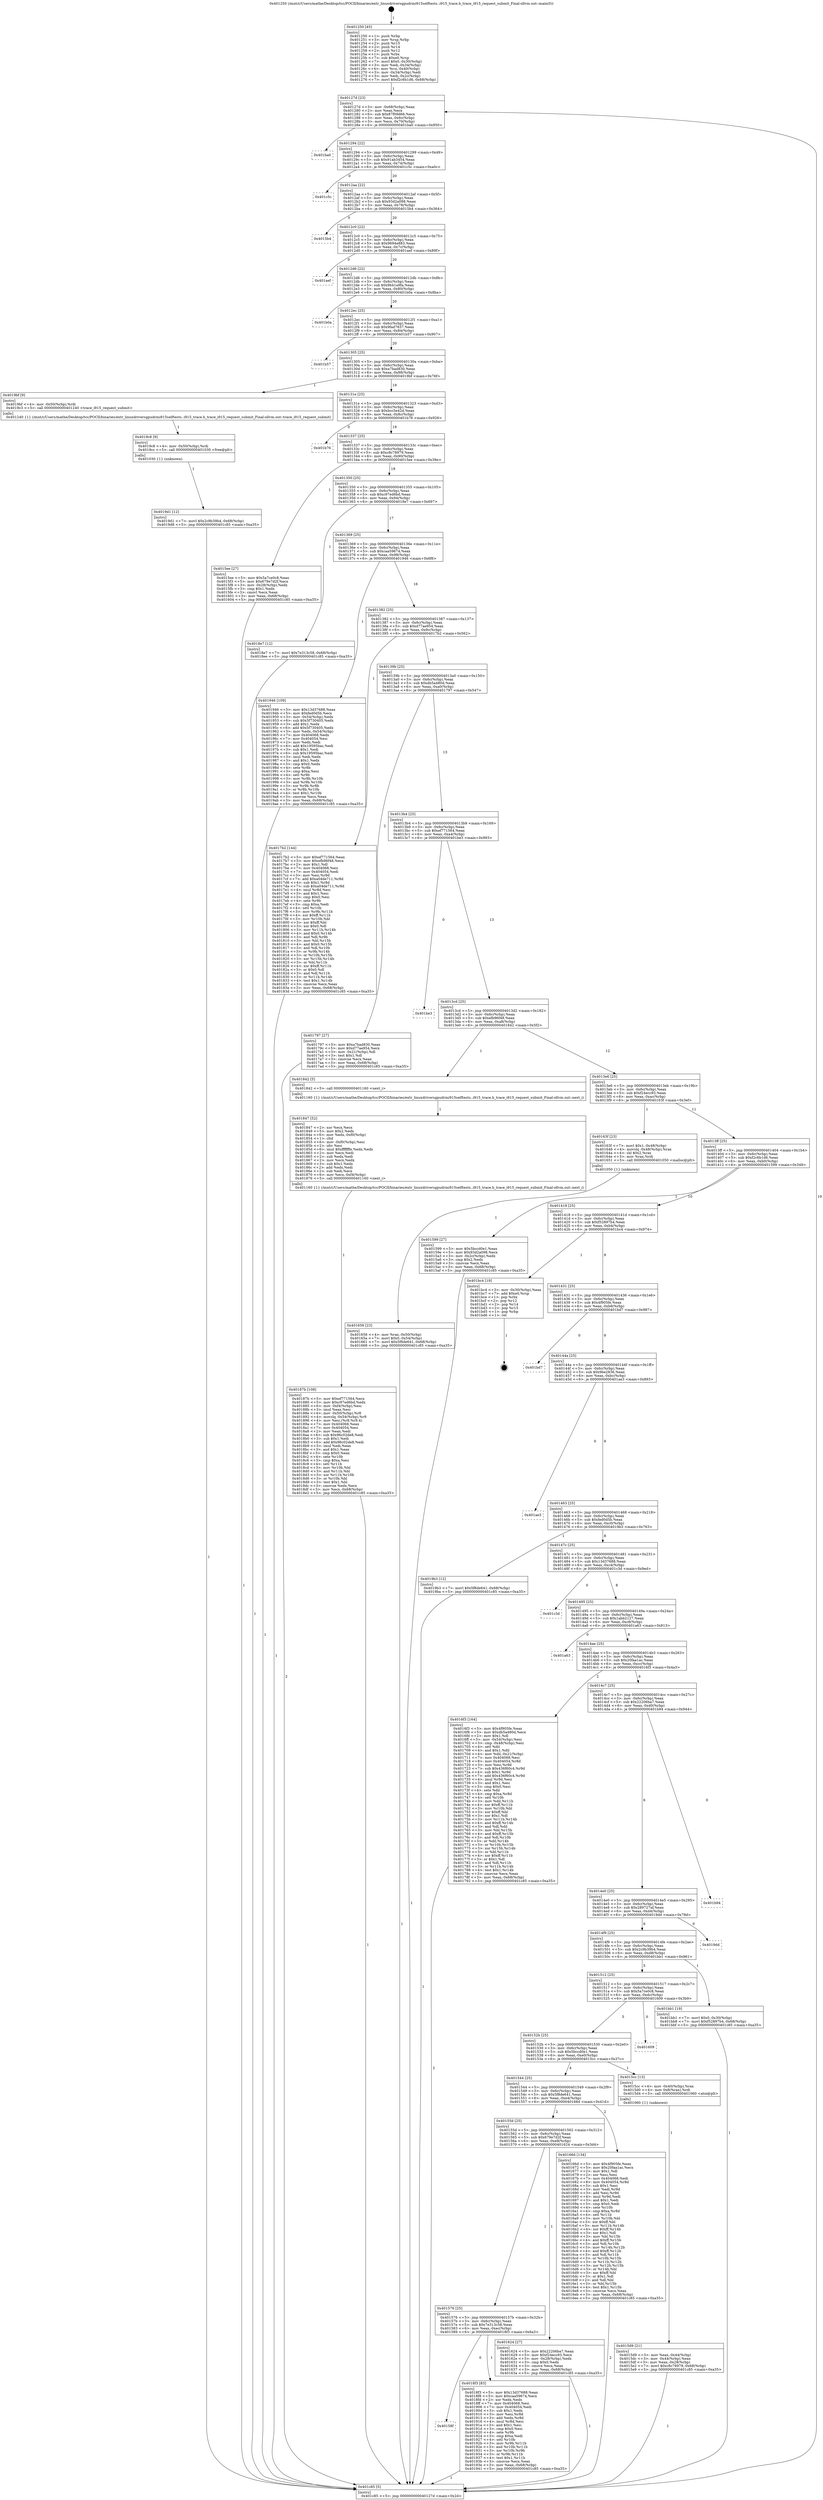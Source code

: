 digraph "0x401250" {
  label = "0x401250 (/mnt/c/Users/mathe/Desktop/tcc/POCII/binaries/extr_linuxdriversgpudrmi915selftests..i915_trace.h_trace_i915_request_submit_Final-ollvm.out::main(0))"
  labelloc = "t"
  node[shape=record]

  Entry [label="",width=0.3,height=0.3,shape=circle,fillcolor=black,style=filled]
  "0x40127d" [label="{
     0x40127d [23]\l
     | [instrs]\l
     &nbsp;&nbsp;0x40127d \<+3\>: mov -0x68(%rbp),%eax\l
     &nbsp;&nbsp;0x401280 \<+2\>: mov %eax,%ecx\l
     &nbsp;&nbsp;0x401282 \<+6\>: sub $0x87f09d66,%ecx\l
     &nbsp;&nbsp;0x401288 \<+3\>: mov %eax,-0x6c(%rbp)\l
     &nbsp;&nbsp;0x40128b \<+3\>: mov %ecx,-0x70(%rbp)\l
     &nbsp;&nbsp;0x40128e \<+6\>: je 0000000000401ba0 \<main+0x950\>\l
  }"]
  "0x401ba0" [label="{
     0x401ba0\l
  }", style=dashed]
  "0x401294" [label="{
     0x401294 [22]\l
     | [instrs]\l
     &nbsp;&nbsp;0x401294 \<+5\>: jmp 0000000000401299 \<main+0x49\>\l
     &nbsp;&nbsp;0x401299 \<+3\>: mov -0x6c(%rbp),%eax\l
     &nbsp;&nbsp;0x40129c \<+5\>: sub $0x91ab3454,%eax\l
     &nbsp;&nbsp;0x4012a1 \<+3\>: mov %eax,-0x74(%rbp)\l
     &nbsp;&nbsp;0x4012a4 \<+6\>: je 0000000000401c5c \<main+0xa0c\>\l
  }"]
  Exit [label="",width=0.3,height=0.3,shape=circle,fillcolor=black,style=filled,peripheries=2]
  "0x401c5c" [label="{
     0x401c5c\l
  }", style=dashed]
  "0x4012aa" [label="{
     0x4012aa [22]\l
     | [instrs]\l
     &nbsp;&nbsp;0x4012aa \<+5\>: jmp 00000000004012af \<main+0x5f\>\l
     &nbsp;&nbsp;0x4012af \<+3\>: mov -0x6c(%rbp),%eax\l
     &nbsp;&nbsp;0x4012b2 \<+5\>: sub $0x93d2a098,%eax\l
     &nbsp;&nbsp;0x4012b7 \<+3\>: mov %eax,-0x78(%rbp)\l
     &nbsp;&nbsp;0x4012ba \<+6\>: je 00000000004015b4 \<main+0x364\>\l
  }"]
  "0x4019d1" [label="{
     0x4019d1 [12]\l
     | [instrs]\l
     &nbsp;&nbsp;0x4019d1 \<+7\>: movl $0x2c9b39b4,-0x68(%rbp)\l
     &nbsp;&nbsp;0x4019d8 \<+5\>: jmp 0000000000401c85 \<main+0xa35\>\l
  }"]
  "0x4015b4" [label="{
     0x4015b4\l
  }", style=dashed]
  "0x4012c0" [label="{
     0x4012c0 [22]\l
     | [instrs]\l
     &nbsp;&nbsp;0x4012c0 \<+5\>: jmp 00000000004012c5 \<main+0x75\>\l
     &nbsp;&nbsp;0x4012c5 \<+3\>: mov -0x6c(%rbp),%eax\l
     &nbsp;&nbsp;0x4012c8 \<+5\>: sub $0x9694e883,%eax\l
     &nbsp;&nbsp;0x4012cd \<+3\>: mov %eax,-0x7c(%rbp)\l
     &nbsp;&nbsp;0x4012d0 \<+6\>: je 0000000000401aef \<main+0x89f\>\l
  }"]
  "0x4019c8" [label="{
     0x4019c8 [9]\l
     | [instrs]\l
     &nbsp;&nbsp;0x4019c8 \<+4\>: mov -0x50(%rbp),%rdi\l
     &nbsp;&nbsp;0x4019cc \<+5\>: call 0000000000401030 \<free@plt\>\l
     | [calls]\l
     &nbsp;&nbsp;0x401030 \{1\} (unknown)\l
  }"]
  "0x401aef" [label="{
     0x401aef\l
  }", style=dashed]
  "0x4012d6" [label="{
     0x4012d6 [22]\l
     | [instrs]\l
     &nbsp;&nbsp;0x4012d6 \<+5\>: jmp 00000000004012db \<main+0x8b\>\l
     &nbsp;&nbsp;0x4012db \<+3\>: mov -0x6c(%rbp),%eax\l
     &nbsp;&nbsp;0x4012de \<+5\>: sub $0x9b41a9fa,%eax\l
     &nbsp;&nbsp;0x4012e3 \<+3\>: mov %eax,-0x80(%rbp)\l
     &nbsp;&nbsp;0x4012e6 \<+6\>: je 0000000000401b0a \<main+0x8ba\>\l
  }"]
  "0x40158f" [label="{
     0x40158f\l
  }", style=dashed]
  "0x401b0a" [label="{
     0x401b0a\l
  }", style=dashed]
  "0x4012ec" [label="{
     0x4012ec [25]\l
     | [instrs]\l
     &nbsp;&nbsp;0x4012ec \<+5\>: jmp 00000000004012f1 \<main+0xa1\>\l
     &nbsp;&nbsp;0x4012f1 \<+3\>: mov -0x6c(%rbp),%eax\l
     &nbsp;&nbsp;0x4012f4 \<+5\>: sub $0x9fad7837,%eax\l
     &nbsp;&nbsp;0x4012f9 \<+6\>: mov %eax,-0x84(%rbp)\l
     &nbsp;&nbsp;0x4012ff \<+6\>: je 0000000000401b57 \<main+0x907\>\l
  }"]
  "0x4018f3" [label="{
     0x4018f3 [83]\l
     | [instrs]\l
     &nbsp;&nbsp;0x4018f3 \<+5\>: mov $0x13d37688,%eax\l
     &nbsp;&nbsp;0x4018f8 \<+5\>: mov $0xcaa59674,%ecx\l
     &nbsp;&nbsp;0x4018fd \<+2\>: xor %edx,%edx\l
     &nbsp;&nbsp;0x4018ff \<+7\>: mov 0x404068,%esi\l
     &nbsp;&nbsp;0x401906 \<+7\>: mov 0x404054,%edi\l
     &nbsp;&nbsp;0x40190d \<+3\>: sub $0x1,%edx\l
     &nbsp;&nbsp;0x401910 \<+3\>: mov %esi,%r8d\l
     &nbsp;&nbsp;0x401913 \<+3\>: add %edx,%r8d\l
     &nbsp;&nbsp;0x401916 \<+4\>: imul %r8d,%esi\l
     &nbsp;&nbsp;0x40191a \<+3\>: and $0x1,%esi\l
     &nbsp;&nbsp;0x40191d \<+3\>: cmp $0x0,%esi\l
     &nbsp;&nbsp;0x401920 \<+4\>: sete %r9b\l
     &nbsp;&nbsp;0x401924 \<+3\>: cmp $0xa,%edi\l
     &nbsp;&nbsp;0x401927 \<+4\>: setl %r10b\l
     &nbsp;&nbsp;0x40192b \<+3\>: mov %r9b,%r11b\l
     &nbsp;&nbsp;0x40192e \<+3\>: and %r10b,%r11b\l
     &nbsp;&nbsp;0x401931 \<+3\>: xor %r10b,%r9b\l
     &nbsp;&nbsp;0x401934 \<+3\>: or %r9b,%r11b\l
     &nbsp;&nbsp;0x401937 \<+4\>: test $0x1,%r11b\l
     &nbsp;&nbsp;0x40193b \<+3\>: cmovne %ecx,%eax\l
     &nbsp;&nbsp;0x40193e \<+3\>: mov %eax,-0x68(%rbp)\l
     &nbsp;&nbsp;0x401941 \<+5\>: jmp 0000000000401c85 \<main+0xa35\>\l
  }"]
  "0x401b57" [label="{
     0x401b57\l
  }", style=dashed]
  "0x401305" [label="{
     0x401305 [25]\l
     | [instrs]\l
     &nbsp;&nbsp;0x401305 \<+5\>: jmp 000000000040130a \<main+0xba\>\l
     &nbsp;&nbsp;0x40130a \<+3\>: mov -0x6c(%rbp),%eax\l
     &nbsp;&nbsp;0x40130d \<+5\>: sub $0xa7bad830,%eax\l
     &nbsp;&nbsp;0x401312 \<+6\>: mov %eax,-0x88(%rbp)\l
     &nbsp;&nbsp;0x401318 \<+6\>: je 00000000004019bf \<main+0x76f\>\l
  }"]
  "0x40187b" [label="{
     0x40187b [108]\l
     | [instrs]\l
     &nbsp;&nbsp;0x40187b \<+5\>: mov $0xef771564,%ecx\l
     &nbsp;&nbsp;0x401880 \<+5\>: mov $0xc97ed6bd,%edx\l
     &nbsp;&nbsp;0x401885 \<+6\>: mov -0xf4(%rbp),%esi\l
     &nbsp;&nbsp;0x40188b \<+3\>: imul %eax,%esi\l
     &nbsp;&nbsp;0x40188e \<+4\>: mov -0x50(%rbp),%r8\l
     &nbsp;&nbsp;0x401892 \<+4\>: movslq -0x54(%rbp),%r9\l
     &nbsp;&nbsp;0x401896 \<+4\>: mov %esi,(%r8,%r9,4)\l
     &nbsp;&nbsp;0x40189a \<+7\>: mov 0x404068,%eax\l
     &nbsp;&nbsp;0x4018a1 \<+7\>: mov 0x404054,%esi\l
     &nbsp;&nbsp;0x4018a8 \<+2\>: mov %eax,%edi\l
     &nbsp;&nbsp;0x4018aa \<+6\>: sub $0x96c02de8,%edi\l
     &nbsp;&nbsp;0x4018b0 \<+3\>: sub $0x1,%edi\l
     &nbsp;&nbsp;0x4018b3 \<+6\>: add $0x96c02de8,%edi\l
     &nbsp;&nbsp;0x4018b9 \<+3\>: imul %edi,%eax\l
     &nbsp;&nbsp;0x4018bc \<+3\>: and $0x1,%eax\l
     &nbsp;&nbsp;0x4018bf \<+3\>: cmp $0x0,%eax\l
     &nbsp;&nbsp;0x4018c2 \<+4\>: sete %r10b\l
     &nbsp;&nbsp;0x4018c6 \<+3\>: cmp $0xa,%esi\l
     &nbsp;&nbsp;0x4018c9 \<+4\>: setl %r11b\l
     &nbsp;&nbsp;0x4018cd \<+3\>: mov %r10b,%bl\l
     &nbsp;&nbsp;0x4018d0 \<+3\>: and %r11b,%bl\l
     &nbsp;&nbsp;0x4018d3 \<+3\>: xor %r11b,%r10b\l
     &nbsp;&nbsp;0x4018d6 \<+3\>: or %r10b,%bl\l
     &nbsp;&nbsp;0x4018d9 \<+3\>: test $0x1,%bl\l
     &nbsp;&nbsp;0x4018dc \<+3\>: cmovne %edx,%ecx\l
     &nbsp;&nbsp;0x4018df \<+3\>: mov %ecx,-0x68(%rbp)\l
     &nbsp;&nbsp;0x4018e2 \<+5\>: jmp 0000000000401c85 \<main+0xa35\>\l
  }"]
  "0x4019bf" [label="{
     0x4019bf [9]\l
     | [instrs]\l
     &nbsp;&nbsp;0x4019bf \<+4\>: mov -0x50(%rbp),%rdi\l
     &nbsp;&nbsp;0x4019c3 \<+5\>: call 0000000000401240 \<trace_i915_request_submit\>\l
     | [calls]\l
     &nbsp;&nbsp;0x401240 \{1\} (/mnt/c/Users/mathe/Desktop/tcc/POCII/binaries/extr_linuxdriversgpudrmi915selftests..i915_trace.h_trace_i915_request_submit_Final-ollvm.out::trace_i915_request_submit)\l
  }"]
  "0x40131e" [label="{
     0x40131e [25]\l
     | [instrs]\l
     &nbsp;&nbsp;0x40131e \<+5\>: jmp 0000000000401323 \<main+0xd3\>\l
     &nbsp;&nbsp;0x401323 \<+3\>: mov -0x6c(%rbp),%eax\l
     &nbsp;&nbsp;0x401326 \<+5\>: sub $0xbcc5e42d,%eax\l
     &nbsp;&nbsp;0x40132b \<+6\>: mov %eax,-0x8c(%rbp)\l
     &nbsp;&nbsp;0x401331 \<+6\>: je 0000000000401b76 \<main+0x926\>\l
  }"]
  "0x401847" [label="{
     0x401847 [52]\l
     | [instrs]\l
     &nbsp;&nbsp;0x401847 \<+2\>: xor %ecx,%ecx\l
     &nbsp;&nbsp;0x401849 \<+5\>: mov $0x2,%edx\l
     &nbsp;&nbsp;0x40184e \<+6\>: mov %edx,-0xf0(%rbp)\l
     &nbsp;&nbsp;0x401854 \<+1\>: cltd\l
     &nbsp;&nbsp;0x401855 \<+6\>: mov -0xf0(%rbp),%esi\l
     &nbsp;&nbsp;0x40185b \<+2\>: idiv %esi\l
     &nbsp;&nbsp;0x40185d \<+6\>: imul $0xfffffffe,%edx,%edx\l
     &nbsp;&nbsp;0x401863 \<+2\>: mov %ecx,%edi\l
     &nbsp;&nbsp;0x401865 \<+2\>: sub %edx,%edi\l
     &nbsp;&nbsp;0x401867 \<+2\>: mov %ecx,%edx\l
     &nbsp;&nbsp;0x401869 \<+3\>: sub $0x1,%edx\l
     &nbsp;&nbsp;0x40186c \<+2\>: add %edx,%edi\l
     &nbsp;&nbsp;0x40186e \<+2\>: sub %edi,%ecx\l
     &nbsp;&nbsp;0x401870 \<+6\>: mov %ecx,-0xf4(%rbp)\l
     &nbsp;&nbsp;0x401876 \<+5\>: call 0000000000401160 \<next_i\>\l
     | [calls]\l
     &nbsp;&nbsp;0x401160 \{1\} (/mnt/c/Users/mathe/Desktop/tcc/POCII/binaries/extr_linuxdriversgpudrmi915selftests..i915_trace.h_trace_i915_request_submit_Final-ollvm.out::next_i)\l
  }"]
  "0x401b76" [label="{
     0x401b76\l
  }", style=dashed]
  "0x401337" [label="{
     0x401337 [25]\l
     | [instrs]\l
     &nbsp;&nbsp;0x401337 \<+5\>: jmp 000000000040133c \<main+0xec\>\l
     &nbsp;&nbsp;0x40133c \<+3\>: mov -0x6c(%rbp),%eax\l
     &nbsp;&nbsp;0x40133f \<+5\>: sub $0xc8c78979,%eax\l
     &nbsp;&nbsp;0x401344 \<+6\>: mov %eax,-0x90(%rbp)\l
     &nbsp;&nbsp;0x40134a \<+6\>: je 00000000004015ee \<main+0x39e\>\l
  }"]
  "0x401656" [label="{
     0x401656 [23]\l
     | [instrs]\l
     &nbsp;&nbsp;0x401656 \<+4\>: mov %rax,-0x50(%rbp)\l
     &nbsp;&nbsp;0x40165a \<+7\>: movl $0x0,-0x54(%rbp)\l
     &nbsp;&nbsp;0x401661 \<+7\>: movl $0x5f8de641,-0x68(%rbp)\l
     &nbsp;&nbsp;0x401668 \<+5\>: jmp 0000000000401c85 \<main+0xa35\>\l
  }"]
  "0x4015ee" [label="{
     0x4015ee [27]\l
     | [instrs]\l
     &nbsp;&nbsp;0x4015ee \<+5\>: mov $0x5a7ce0c8,%eax\l
     &nbsp;&nbsp;0x4015f3 \<+5\>: mov $0x679e7d2f,%ecx\l
     &nbsp;&nbsp;0x4015f8 \<+3\>: mov -0x28(%rbp),%edx\l
     &nbsp;&nbsp;0x4015fb \<+3\>: cmp $0x1,%edx\l
     &nbsp;&nbsp;0x4015fe \<+3\>: cmovl %ecx,%eax\l
     &nbsp;&nbsp;0x401601 \<+3\>: mov %eax,-0x68(%rbp)\l
     &nbsp;&nbsp;0x401604 \<+5\>: jmp 0000000000401c85 \<main+0xa35\>\l
  }"]
  "0x401350" [label="{
     0x401350 [25]\l
     | [instrs]\l
     &nbsp;&nbsp;0x401350 \<+5\>: jmp 0000000000401355 \<main+0x105\>\l
     &nbsp;&nbsp;0x401355 \<+3\>: mov -0x6c(%rbp),%eax\l
     &nbsp;&nbsp;0x401358 \<+5\>: sub $0xc97ed6bd,%eax\l
     &nbsp;&nbsp;0x40135d \<+6\>: mov %eax,-0x94(%rbp)\l
     &nbsp;&nbsp;0x401363 \<+6\>: je 00000000004018e7 \<main+0x697\>\l
  }"]
  "0x401576" [label="{
     0x401576 [25]\l
     | [instrs]\l
     &nbsp;&nbsp;0x401576 \<+5\>: jmp 000000000040157b \<main+0x32b\>\l
     &nbsp;&nbsp;0x40157b \<+3\>: mov -0x6c(%rbp),%eax\l
     &nbsp;&nbsp;0x40157e \<+5\>: sub $0x7e313c58,%eax\l
     &nbsp;&nbsp;0x401583 \<+6\>: mov %eax,-0xec(%rbp)\l
     &nbsp;&nbsp;0x401589 \<+6\>: je 00000000004018f3 \<main+0x6a3\>\l
  }"]
  "0x4018e7" [label="{
     0x4018e7 [12]\l
     | [instrs]\l
     &nbsp;&nbsp;0x4018e7 \<+7\>: movl $0x7e313c58,-0x68(%rbp)\l
     &nbsp;&nbsp;0x4018ee \<+5\>: jmp 0000000000401c85 \<main+0xa35\>\l
  }"]
  "0x401369" [label="{
     0x401369 [25]\l
     | [instrs]\l
     &nbsp;&nbsp;0x401369 \<+5\>: jmp 000000000040136e \<main+0x11e\>\l
     &nbsp;&nbsp;0x40136e \<+3\>: mov -0x6c(%rbp),%eax\l
     &nbsp;&nbsp;0x401371 \<+5\>: sub $0xcaa59674,%eax\l
     &nbsp;&nbsp;0x401376 \<+6\>: mov %eax,-0x98(%rbp)\l
     &nbsp;&nbsp;0x40137c \<+6\>: je 0000000000401946 \<main+0x6f6\>\l
  }"]
  "0x401624" [label="{
     0x401624 [27]\l
     | [instrs]\l
     &nbsp;&nbsp;0x401624 \<+5\>: mov $0x22206ba7,%eax\l
     &nbsp;&nbsp;0x401629 \<+5\>: mov $0xf24ecc93,%ecx\l
     &nbsp;&nbsp;0x40162e \<+3\>: mov -0x28(%rbp),%edx\l
     &nbsp;&nbsp;0x401631 \<+3\>: cmp $0x0,%edx\l
     &nbsp;&nbsp;0x401634 \<+3\>: cmove %ecx,%eax\l
     &nbsp;&nbsp;0x401637 \<+3\>: mov %eax,-0x68(%rbp)\l
     &nbsp;&nbsp;0x40163a \<+5\>: jmp 0000000000401c85 \<main+0xa35\>\l
  }"]
  "0x401946" [label="{
     0x401946 [109]\l
     | [instrs]\l
     &nbsp;&nbsp;0x401946 \<+5\>: mov $0x13d37688,%eax\l
     &nbsp;&nbsp;0x40194b \<+5\>: mov $0xfed0d5b,%ecx\l
     &nbsp;&nbsp;0x401950 \<+3\>: mov -0x54(%rbp),%edx\l
     &nbsp;&nbsp;0x401953 \<+6\>: sub $0x5f730405,%edx\l
     &nbsp;&nbsp;0x401959 \<+3\>: add $0x1,%edx\l
     &nbsp;&nbsp;0x40195c \<+6\>: add $0x5f730405,%edx\l
     &nbsp;&nbsp;0x401962 \<+3\>: mov %edx,-0x54(%rbp)\l
     &nbsp;&nbsp;0x401965 \<+7\>: mov 0x404068,%edx\l
     &nbsp;&nbsp;0x40196c \<+7\>: mov 0x404054,%esi\l
     &nbsp;&nbsp;0x401973 \<+2\>: mov %edx,%edi\l
     &nbsp;&nbsp;0x401975 \<+6\>: add $0x19595bac,%edi\l
     &nbsp;&nbsp;0x40197b \<+3\>: sub $0x1,%edi\l
     &nbsp;&nbsp;0x40197e \<+6\>: sub $0x19595bac,%edi\l
     &nbsp;&nbsp;0x401984 \<+3\>: imul %edi,%edx\l
     &nbsp;&nbsp;0x401987 \<+3\>: and $0x1,%edx\l
     &nbsp;&nbsp;0x40198a \<+3\>: cmp $0x0,%edx\l
     &nbsp;&nbsp;0x40198d \<+4\>: sete %r8b\l
     &nbsp;&nbsp;0x401991 \<+3\>: cmp $0xa,%esi\l
     &nbsp;&nbsp;0x401994 \<+4\>: setl %r9b\l
     &nbsp;&nbsp;0x401998 \<+3\>: mov %r8b,%r10b\l
     &nbsp;&nbsp;0x40199b \<+3\>: and %r9b,%r10b\l
     &nbsp;&nbsp;0x40199e \<+3\>: xor %r9b,%r8b\l
     &nbsp;&nbsp;0x4019a1 \<+3\>: or %r8b,%r10b\l
     &nbsp;&nbsp;0x4019a4 \<+4\>: test $0x1,%r10b\l
     &nbsp;&nbsp;0x4019a8 \<+3\>: cmovne %ecx,%eax\l
     &nbsp;&nbsp;0x4019ab \<+3\>: mov %eax,-0x68(%rbp)\l
     &nbsp;&nbsp;0x4019ae \<+5\>: jmp 0000000000401c85 \<main+0xa35\>\l
  }"]
  "0x401382" [label="{
     0x401382 [25]\l
     | [instrs]\l
     &nbsp;&nbsp;0x401382 \<+5\>: jmp 0000000000401387 \<main+0x137\>\l
     &nbsp;&nbsp;0x401387 \<+3\>: mov -0x6c(%rbp),%eax\l
     &nbsp;&nbsp;0x40138a \<+5\>: sub $0xd77ae954,%eax\l
     &nbsp;&nbsp;0x40138f \<+6\>: mov %eax,-0x9c(%rbp)\l
     &nbsp;&nbsp;0x401395 \<+6\>: je 00000000004017b2 \<main+0x562\>\l
  }"]
  "0x40155d" [label="{
     0x40155d [25]\l
     | [instrs]\l
     &nbsp;&nbsp;0x40155d \<+5\>: jmp 0000000000401562 \<main+0x312\>\l
     &nbsp;&nbsp;0x401562 \<+3\>: mov -0x6c(%rbp),%eax\l
     &nbsp;&nbsp;0x401565 \<+5\>: sub $0x679e7d2f,%eax\l
     &nbsp;&nbsp;0x40156a \<+6\>: mov %eax,-0xe8(%rbp)\l
     &nbsp;&nbsp;0x401570 \<+6\>: je 0000000000401624 \<main+0x3d4\>\l
  }"]
  "0x4017b2" [label="{
     0x4017b2 [144]\l
     | [instrs]\l
     &nbsp;&nbsp;0x4017b2 \<+5\>: mov $0xef771564,%eax\l
     &nbsp;&nbsp;0x4017b7 \<+5\>: mov $0xefb96f48,%ecx\l
     &nbsp;&nbsp;0x4017bc \<+2\>: mov $0x1,%dl\l
     &nbsp;&nbsp;0x4017be \<+7\>: mov 0x404068,%esi\l
     &nbsp;&nbsp;0x4017c5 \<+7\>: mov 0x404054,%edi\l
     &nbsp;&nbsp;0x4017cc \<+3\>: mov %esi,%r8d\l
     &nbsp;&nbsp;0x4017cf \<+7\>: add $0xa04de711,%r8d\l
     &nbsp;&nbsp;0x4017d6 \<+4\>: sub $0x1,%r8d\l
     &nbsp;&nbsp;0x4017da \<+7\>: sub $0xa04de711,%r8d\l
     &nbsp;&nbsp;0x4017e1 \<+4\>: imul %r8d,%esi\l
     &nbsp;&nbsp;0x4017e5 \<+3\>: and $0x1,%esi\l
     &nbsp;&nbsp;0x4017e8 \<+3\>: cmp $0x0,%esi\l
     &nbsp;&nbsp;0x4017eb \<+4\>: sete %r9b\l
     &nbsp;&nbsp;0x4017ef \<+3\>: cmp $0xa,%edi\l
     &nbsp;&nbsp;0x4017f2 \<+4\>: setl %r10b\l
     &nbsp;&nbsp;0x4017f6 \<+3\>: mov %r9b,%r11b\l
     &nbsp;&nbsp;0x4017f9 \<+4\>: xor $0xff,%r11b\l
     &nbsp;&nbsp;0x4017fd \<+3\>: mov %r10b,%bl\l
     &nbsp;&nbsp;0x401800 \<+3\>: xor $0xff,%bl\l
     &nbsp;&nbsp;0x401803 \<+3\>: xor $0x0,%dl\l
     &nbsp;&nbsp;0x401806 \<+3\>: mov %r11b,%r14b\l
     &nbsp;&nbsp;0x401809 \<+4\>: and $0x0,%r14b\l
     &nbsp;&nbsp;0x40180d \<+3\>: and %dl,%r9b\l
     &nbsp;&nbsp;0x401810 \<+3\>: mov %bl,%r15b\l
     &nbsp;&nbsp;0x401813 \<+4\>: and $0x0,%r15b\l
     &nbsp;&nbsp;0x401817 \<+3\>: and %dl,%r10b\l
     &nbsp;&nbsp;0x40181a \<+3\>: or %r9b,%r14b\l
     &nbsp;&nbsp;0x40181d \<+3\>: or %r10b,%r15b\l
     &nbsp;&nbsp;0x401820 \<+3\>: xor %r15b,%r14b\l
     &nbsp;&nbsp;0x401823 \<+3\>: or %bl,%r11b\l
     &nbsp;&nbsp;0x401826 \<+4\>: xor $0xff,%r11b\l
     &nbsp;&nbsp;0x40182a \<+3\>: or $0x0,%dl\l
     &nbsp;&nbsp;0x40182d \<+3\>: and %dl,%r11b\l
     &nbsp;&nbsp;0x401830 \<+3\>: or %r11b,%r14b\l
     &nbsp;&nbsp;0x401833 \<+4\>: test $0x1,%r14b\l
     &nbsp;&nbsp;0x401837 \<+3\>: cmovne %ecx,%eax\l
     &nbsp;&nbsp;0x40183a \<+3\>: mov %eax,-0x68(%rbp)\l
     &nbsp;&nbsp;0x40183d \<+5\>: jmp 0000000000401c85 \<main+0xa35\>\l
  }"]
  "0x40139b" [label="{
     0x40139b [25]\l
     | [instrs]\l
     &nbsp;&nbsp;0x40139b \<+5\>: jmp 00000000004013a0 \<main+0x150\>\l
     &nbsp;&nbsp;0x4013a0 \<+3\>: mov -0x6c(%rbp),%eax\l
     &nbsp;&nbsp;0x4013a3 \<+5\>: sub $0xdb5a480d,%eax\l
     &nbsp;&nbsp;0x4013a8 \<+6\>: mov %eax,-0xa0(%rbp)\l
     &nbsp;&nbsp;0x4013ae \<+6\>: je 0000000000401797 \<main+0x547\>\l
  }"]
  "0x40166d" [label="{
     0x40166d [134]\l
     | [instrs]\l
     &nbsp;&nbsp;0x40166d \<+5\>: mov $0x4f905fe,%eax\l
     &nbsp;&nbsp;0x401672 \<+5\>: mov $0x20faa1ac,%ecx\l
     &nbsp;&nbsp;0x401677 \<+2\>: mov $0x1,%dl\l
     &nbsp;&nbsp;0x401679 \<+2\>: xor %esi,%esi\l
     &nbsp;&nbsp;0x40167b \<+7\>: mov 0x404068,%edi\l
     &nbsp;&nbsp;0x401682 \<+8\>: mov 0x404054,%r8d\l
     &nbsp;&nbsp;0x40168a \<+3\>: sub $0x1,%esi\l
     &nbsp;&nbsp;0x40168d \<+3\>: mov %edi,%r9d\l
     &nbsp;&nbsp;0x401690 \<+3\>: add %esi,%r9d\l
     &nbsp;&nbsp;0x401693 \<+4\>: imul %r9d,%edi\l
     &nbsp;&nbsp;0x401697 \<+3\>: and $0x1,%edi\l
     &nbsp;&nbsp;0x40169a \<+3\>: cmp $0x0,%edi\l
     &nbsp;&nbsp;0x40169d \<+4\>: sete %r10b\l
     &nbsp;&nbsp;0x4016a1 \<+4\>: cmp $0xa,%r8d\l
     &nbsp;&nbsp;0x4016a5 \<+4\>: setl %r11b\l
     &nbsp;&nbsp;0x4016a9 \<+3\>: mov %r10b,%bl\l
     &nbsp;&nbsp;0x4016ac \<+3\>: xor $0xff,%bl\l
     &nbsp;&nbsp;0x4016af \<+3\>: mov %r11b,%r14b\l
     &nbsp;&nbsp;0x4016b2 \<+4\>: xor $0xff,%r14b\l
     &nbsp;&nbsp;0x4016b6 \<+3\>: xor $0x1,%dl\l
     &nbsp;&nbsp;0x4016b9 \<+3\>: mov %bl,%r15b\l
     &nbsp;&nbsp;0x4016bc \<+4\>: and $0xff,%r15b\l
     &nbsp;&nbsp;0x4016c0 \<+3\>: and %dl,%r10b\l
     &nbsp;&nbsp;0x4016c3 \<+3\>: mov %r14b,%r12b\l
     &nbsp;&nbsp;0x4016c6 \<+4\>: and $0xff,%r12b\l
     &nbsp;&nbsp;0x4016ca \<+3\>: and %dl,%r11b\l
     &nbsp;&nbsp;0x4016cd \<+3\>: or %r10b,%r15b\l
     &nbsp;&nbsp;0x4016d0 \<+3\>: or %r11b,%r12b\l
     &nbsp;&nbsp;0x4016d3 \<+3\>: xor %r12b,%r15b\l
     &nbsp;&nbsp;0x4016d6 \<+3\>: or %r14b,%bl\l
     &nbsp;&nbsp;0x4016d9 \<+3\>: xor $0xff,%bl\l
     &nbsp;&nbsp;0x4016dc \<+3\>: or $0x1,%dl\l
     &nbsp;&nbsp;0x4016df \<+2\>: and %dl,%bl\l
     &nbsp;&nbsp;0x4016e1 \<+3\>: or %bl,%r15b\l
     &nbsp;&nbsp;0x4016e4 \<+4\>: test $0x1,%r15b\l
     &nbsp;&nbsp;0x4016e8 \<+3\>: cmovne %ecx,%eax\l
     &nbsp;&nbsp;0x4016eb \<+3\>: mov %eax,-0x68(%rbp)\l
     &nbsp;&nbsp;0x4016ee \<+5\>: jmp 0000000000401c85 \<main+0xa35\>\l
  }"]
  "0x401797" [label="{
     0x401797 [27]\l
     | [instrs]\l
     &nbsp;&nbsp;0x401797 \<+5\>: mov $0xa7bad830,%eax\l
     &nbsp;&nbsp;0x40179c \<+5\>: mov $0xd77ae954,%ecx\l
     &nbsp;&nbsp;0x4017a1 \<+3\>: mov -0x21(%rbp),%dl\l
     &nbsp;&nbsp;0x4017a4 \<+3\>: test $0x1,%dl\l
     &nbsp;&nbsp;0x4017a7 \<+3\>: cmovne %ecx,%eax\l
     &nbsp;&nbsp;0x4017aa \<+3\>: mov %eax,-0x68(%rbp)\l
     &nbsp;&nbsp;0x4017ad \<+5\>: jmp 0000000000401c85 \<main+0xa35\>\l
  }"]
  "0x4013b4" [label="{
     0x4013b4 [25]\l
     | [instrs]\l
     &nbsp;&nbsp;0x4013b4 \<+5\>: jmp 00000000004013b9 \<main+0x169\>\l
     &nbsp;&nbsp;0x4013b9 \<+3\>: mov -0x6c(%rbp),%eax\l
     &nbsp;&nbsp;0x4013bc \<+5\>: sub $0xef771564,%eax\l
     &nbsp;&nbsp;0x4013c1 \<+6\>: mov %eax,-0xa4(%rbp)\l
     &nbsp;&nbsp;0x4013c7 \<+6\>: je 0000000000401be3 \<main+0x993\>\l
  }"]
  "0x4015d9" [label="{
     0x4015d9 [21]\l
     | [instrs]\l
     &nbsp;&nbsp;0x4015d9 \<+3\>: mov %eax,-0x44(%rbp)\l
     &nbsp;&nbsp;0x4015dc \<+3\>: mov -0x44(%rbp),%eax\l
     &nbsp;&nbsp;0x4015df \<+3\>: mov %eax,-0x28(%rbp)\l
     &nbsp;&nbsp;0x4015e2 \<+7\>: movl $0xc8c78979,-0x68(%rbp)\l
     &nbsp;&nbsp;0x4015e9 \<+5\>: jmp 0000000000401c85 \<main+0xa35\>\l
  }"]
  "0x401be3" [label="{
     0x401be3\l
  }", style=dashed]
  "0x4013cd" [label="{
     0x4013cd [25]\l
     | [instrs]\l
     &nbsp;&nbsp;0x4013cd \<+5\>: jmp 00000000004013d2 \<main+0x182\>\l
     &nbsp;&nbsp;0x4013d2 \<+3\>: mov -0x6c(%rbp),%eax\l
     &nbsp;&nbsp;0x4013d5 \<+5\>: sub $0xefb96f48,%eax\l
     &nbsp;&nbsp;0x4013da \<+6\>: mov %eax,-0xa8(%rbp)\l
     &nbsp;&nbsp;0x4013e0 \<+6\>: je 0000000000401842 \<main+0x5f2\>\l
  }"]
  "0x401544" [label="{
     0x401544 [25]\l
     | [instrs]\l
     &nbsp;&nbsp;0x401544 \<+5\>: jmp 0000000000401549 \<main+0x2f9\>\l
     &nbsp;&nbsp;0x401549 \<+3\>: mov -0x6c(%rbp),%eax\l
     &nbsp;&nbsp;0x40154c \<+5\>: sub $0x5f8de641,%eax\l
     &nbsp;&nbsp;0x401551 \<+6\>: mov %eax,-0xe4(%rbp)\l
     &nbsp;&nbsp;0x401557 \<+6\>: je 000000000040166d \<main+0x41d\>\l
  }"]
  "0x401842" [label="{
     0x401842 [5]\l
     | [instrs]\l
     &nbsp;&nbsp;0x401842 \<+5\>: call 0000000000401160 \<next_i\>\l
     | [calls]\l
     &nbsp;&nbsp;0x401160 \{1\} (/mnt/c/Users/mathe/Desktop/tcc/POCII/binaries/extr_linuxdriversgpudrmi915selftests..i915_trace.h_trace_i915_request_submit_Final-ollvm.out::next_i)\l
  }"]
  "0x4013e6" [label="{
     0x4013e6 [25]\l
     | [instrs]\l
     &nbsp;&nbsp;0x4013e6 \<+5\>: jmp 00000000004013eb \<main+0x19b\>\l
     &nbsp;&nbsp;0x4013eb \<+3\>: mov -0x6c(%rbp),%eax\l
     &nbsp;&nbsp;0x4013ee \<+5\>: sub $0xf24ecc93,%eax\l
     &nbsp;&nbsp;0x4013f3 \<+6\>: mov %eax,-0xac(%rbp)\l
     &nbsp;&nbsp;0x4013f9 \<+6\>: je 000000000040163f \<main+0x3ef\>\l
  }"]
  "0x4015cc" [label="{
     0x4015cc [13]\l
     | [instrs]\l
     &nbsp;&nbsp;0x4015cc \<+4\>: mov -0x40(%rbp),%rax\l
     &nbsp;&nbsp;0x4015d0 \<+4\>: mov 0x8(%rax),%rdi\l
     &nbsp;&nbsp;0x4015d4 \<+5\>: call 0000000000401060 \<atoi@plt\>\l
     | [calls]\l
     &nbsp;&nbsp;0x401060 \{1\} (unknown)\l
  }"]
  "0x40163f" [label="{
     0x40163f [23]\l
     | [instrs]\l
     &nbsp;&nbsp;0x40163f \<+7\>: movl $0x1,-0x48(%rbp)\l
     &nbsp;&nbsp;0x401646 \<+4\>: movslq -0x48(%rbp),%rax\l
     &nbsp;&nbsp;0x40164a \<+4\>: shl $0x2,%rax\l
     &nbsp;&nbsp;0x40164e \<+3\>: mov %rax,%rdi\l
     &nbsp;&nbsp;0x401651 \<+5\>: call 0000000000401050 \<malloc@plt\>\l
     | [calls]\l
     &nbsp;&nbsp;0x401050 \{1\} (unknown)\l
  }"]
  "0x4013ff" [label="{
     0x4013ff [25]\l
     | [instrs]\l
     &nbsp;&nbsp;0x4013ff \<+5\>: jmp 0000000000401404 \<main+0x1b4\>\l
     &nbsp;&nbsp;0x401404 \<+3\>: mov -0x6c(%rbp),%eax\l
     &nbsp;&nbsp;0x401407 \<+5\>: sub $0xf2c6b1d6,%eax\l
     &nbsp;&nbsp;0x40140c \<+6\>: mov %eax,-0xb0(%rbp)\l
     &nbsp;&nbsp;0x401412 \<+6\>: je 0000000000401599 \<main+0x349\>\l
  }"]
  "0x40152b" [label="{
     0x40152b [25]\l
     | [instrs]\l
     &nbsp;&nbsp;0x40152b \<+5\>: jmp 0000000000401530 \<main+0x2e0\>\l
     &nbsp;&nbsp;0x401530 \<+3\>: mov -0x6c(%rbp),%eax\l
     &nbsp;&nbsp;0x401533 \<+5\>: sub $0x5bccd0e1,%eax\l
     &nbsp;&nbsp;0x401538 \<+6\>: mov %eax,-0xe0(%rbp)\l
     &nbsp;&nbsp;0x40153e \<+6\>: je 00000000004015cc \<main+0x37c\>\l
  }"]
  "0x401599" [label="{
     0x401599 [27]\l
     | [instrs]\l
     &nbsp;&nbsp;0x401599 \<+5\>: mov $0x5bccd0e1,%eax\l
     &nbsp;&nbsp;0x40159e \<+5\>: mov $0x93d2a098,%ecx\l
     &nbsp;&nbsp;0x4015a3 \<+3\>: mov -0x2c(%rbp),%edx\l
     &nbsp;&nbsp;0x4015a6 \<+3\>: cmp $0x2,%edx\l
     &nbsp;&nbsp;0x4015a9 \<+3\>: cmovne %ecx,%eax\l
     &nbsp;&nbsp;0x4015ac \<+3\>: mov %eax,-0x68(%rbp)\l
     &nbsp;&nbsp;0x4015af \<+5\>: jmp 0000000000401c85 \<main+0xa35\>\l
  }"]
  "0x401418" [label="{
     0x401418 [25]\l
     | [instrs]\l
     &nbsp;&nbsp;0x401418 \<+5\>: jmp 000000000040141d \<main+0x1cd\>\l
     &nbsp;&nbsp;0x40141d \<+3\>: mov -0x6c(%rbp),%eax\l
     &nbsp;&nbsp;0x401420 \<+5\>: sub $0xf52897b4,%eax\l
     &nbsp;&nbsp;0x401425 \<+6\>: mov %eax,-0xb4(%rbp)\l
     &nbsp;&nbsp;0x40142b \<+6\>: je 0000000000401bc4 \<main+0x974\>\l
  }"]
  "0x401c85" [label="{
     0x401c85 [5]\l
     | [instrs]\l
     &nbsp;&nbsp;0x401c85 \<+5\>: jmp 000000000040127d \<main+0x2d\>\l
  }"]
  "0x401250" [label="{
     0x401250 [45]\l
     | [instrs]\l
     &nbsp;&nbsp;0x401250 \<+1\>: push %rbp\l
     &nbsp;&nbsp;0x401251 \<+3\>: mov %rsp,%rbp\l
     &nbsp;&nbsp;0x401254 \<+2\>: push %r15\l
     &nbsp;&nbsp;0x401256 \<+2\>: push %r14\l
     &nbsp;&nbsp;0x401258 \<+2\>: push %r12\l
     &nbsp;&nbsp;0x40125a \<+1\>: push %rbx\l
     &nbsp;&nbsp;0x40125b \<+7\>: sub $0xe0,%rsp\l
     &nbsp;&nbsp;0x401262 \<+7\>: movl $0x0,-0x30(%rbp)\l
     &nbsp;&nbsp;0x401269 \<+3\>: mov %edi,-0x34(%rbp)\l
     &nbsp;&nbsp;0x40126c \<+4\>: mov %rsi,-0x40(%rbp)\l
     &nbsp;&nbsp;0x401270 \<+3\>: mov -0x34(%rbp),%edi\l
     &nbsp;&nbsp;0x401273 \<+3\>: mov %edi,-0x2c(%rbp)\l
     &nbsp;&nbsp;0x401276 \<+7\>: movl $0xf2c6b1d6,-0x68(%rbp)\l
  }"]
  "0x401609" [label="{
     0x401609\l
  }", style=dashed]
  "0x401bc4" [label="{
     0x401bc4 [19]\l
     | [instrs]\l
     &nbsp;&nbsp;0x401bc4 \<+3\>: mov -0x30(%rbp),%eax\l
     &nbsp;&nbsp;0x401bc7 \<+7\>: add $0xe0,%rsp\l
     &nbsp;&nbsp;0x401bce \<+1\>: pop %rbx\l
     &nbsp;&nbsp;0x401bcf \<+2\>: pop %r12\l
     &nbsp;&nbsp;0x401bd1 \<+2\>: pop %r14\l
     &nbsp;&nbsp;0x401bd3 \<+2\>: pop %r15\l
     &nbsp;&nbsp;0x401bd5 \<+1\>: pop %rbp\l
     &nbsp;&nbsp;0x401bd6 \<+1\>: ret\l
  }"]
  "0x401431" [label="{
     0x401431 [25]\l
     | [instrs]\l
     &nbsp;&nbsp;0x401431 \<+5\>: jmp 0000000000401436 \<main+0x1e6\>\l
     &nbsp;&nbsp;0x401436 \<+3\>: mov -0x6c(%rbp),%eax\l
     &nbsp;&nbsp;0x401439 \<+5\>: sub $0x4f905fe,%eax\l
     &nbsp;&nbsp;0x40143e \<+6\>: mov %eax,-0xb8(%rbp)\l
     &nbsp;&nbsp;0x401444 \<+6\>: je 0000000000401bd7 \<main+0x987\>\l
  }"]
  "0x401512" [label="{
     0x401512 [25]\l
     | [instrs]\l
     &nbsp;&nbsp;0x401512 \<+5\>: jmp 0000000000401517 \<main+0x2c7\>\l
     &nbsp;&nbsp;0x401517 \<+3\>: mov -0x6c(%rbp),%eax\l
     &nbsp;&nbsp;0x40151a \<+5\>: sub $0x5a7ce0c8,%eax\l
     &nbsp;&nbsp;0x40151f \<+6\>: mov %eax,-0xdc(%rbp)\l
     &nbsp;&nbsp;0x401525 \<+6\>: je 0000000000401609 \<main+0x3b9\>\l
  }"]
  "0x401bd7" [label="{
     0x401bd7\l
  }", style=dashed]
  "0x40144a" [label="{
     0x40144a [25]\l
     | [instrs]\l
     &nbsp;&nbsp;0x40144a \<+5\>: jmp 000000000040144f \<main+0x1ff\>\l
     &nbsp;&nbsp;0x40144f \<+3\>: mov -0x6c(%rbp),%eax\l
     &nbsp;&nbsp;0x401452 \<+5\>: sub $0x9be2836,%eax\l
     &nbsp;&nbsp;0x401457 \<+6\>: mov %eax,-0xbc(%rbp)\l
     &nbsp;&nbsp;0x40145d \<+6\>: je 0000000000401ae3 \<main+0x893\>\l
  }"]
  "0x401bb1" [label="{
     0x401bb1 [19]\l
     | [instrs]\l
     &nbsp;&nbsp;0x401bb1 \<+7\>: movl $0x0,-0x30(%rbp)\l
     &nbsp;&nbsp;0x401bb8 \<+7\>: movl $0xf52897b4,-0x68(%rbp)\l
     &nbsp;&nbsp;0x401bbf \<+5\>: jmp 0000000000401c85 \<main+0xa35\>\l
  }"]
  "0x401ae3" [label="{
     0x401ae3\l
  }", style=dashed]
  "0x401463" [label="{
     0x401463 [25]\l
     | [instrs]\l
     &nbsp;&nbsp;0x401463 \<+5\>: jmp 0000000000401468 \<main+0x218\>\l
     &nbsp;&nbsp;0x401468 \<+3\>: mov -0x6c(%rbp),%eax\l
     &nbsp;&nbsp;0x40146b \<+5\>: sub $0xfed0d5b,%eax\l
     &nbsp;&nbsp;0x401470 \<+6\>: mov %eax,-0xc0(%rbp)\l
     &nbsp;&nbsp;0x401476 \<+6\>: je 00000000004019b3 \<main+0x763\>\l
  }"]
  "0x4014f9" [label="{
     0x4014f9 [25]\l
     | [instrs]\l
     &nbsp;&nbsp;0x4014f9 \<+5\>: jmp 00000000004014fe \<main+0x2ae\>\l
     &nbsp;&nbsp;0x4014fe \<+3\>: mov -0x6c(%rbp),%eax\l
     &nbsp;&nbsp;0x401501 \<+5\>: sub $0x2c9b39b4,%eax\l
     &nbsp;&nbsp;0x401506 \<+6\>: mov %eax,-0xd8(%rbp)\l
     &nbsp;&nbsp;0x40150c \<+6\>: je 0000000000401bb1 \<main+0x961\>\l
  }"]
  "0x4019b3" [label="{
     0x4019b3 [12]\l
     | [instrs]\l
     &nbsp;&nbsp;0x4019b3 \<+7\>: movl $0x5f8de641,-0x68(%rbp)\l
     &nbsp;&nbsp;0x4019ba \<+5\>: jmp 0000000000401c85 \<main+0xa35\>\l
  }"]
  "0x40147c" [label="{
     0x40147c [25]\l
     | [instrs]\l
     &nbsp;&nbsp;0x40147c \<+5\>: jmp 0000000000401481 \<main+0x231\>\l
     &nbsp;&nbsp;0x401481 \<+3\>: mov -0x6c(%rbp),%eax\l
     &nbsp;&nbsp;0x401484 \<+5\>: sub $0x13d37688,%eax\l
     &nbsp;&nbsp;0x401489 \<+6\>: mov %eax,-0xc4(%rbp)\l
     &nbsp;&nbsp;0x40148f \<+6\>: je 0000000000401c3d \<main+0x9ed\>\l
  }"]
  "0x4019dd" [label="{
     0x4019dd\l
  }", style=dashed]
  "0x401c3d" [label="{
     0x401c3d\l
  }", style=dashed]
  "0x401495" [label="{
     0x401495 [25]\l
     | [instrs]\l
     &nbsp;&nbsp;0x401495 \<+5\>: jmp 000000000040149a \<main+0x24a\>\l
     &nbsp;&nbsp;0x40149a \<+3\>: mov -0x6c(%rbp),%eax\l
     &nbsp;&nbsp;0x40149d \<+5\>: sub $0x1abb2127,%eax\l
     &nbsp;&nbsp;0x4014a2 \<+6\>: mov %eax,-0xc8(%rbp)\l
     &nbsp;&nbsp;0x4014a8 \<+6\>: je 0000000000401a63 \<main+0x813\>\l
  }"]
  "0x4014e0" [label="{
     0x4014e0 [25]\l
     | [instrs]\l
     &nbsp;&nbsp;0x4014e0 \<+5\>: jmp 00000000004014e5 \<main+0x295\>\l
     &nbsp;&nbsp;0x4014e5 \<+3\>: mov -0x6c(%rbp),%eax\l
     &nbsp;&nbsp;0x4014e8 \<+5\>: sub $0x289727af,%eax\l
     &nbsp;&nbsp;0x4014ed \<+6\>: mov %eax,-0xd4(%rbp)\l
     &nbsp;&nbsp;0x4014f3 \<+6\>: je 00000000004019dd \<main+0x78d\>\l
  }"]
  "0x401a63" [label="{
     0x401a63\l
  }", style=dashed]
  "0x4014ae" [label="{
     0x4014ae [25]\l
     | [instrs]\l
     &nbsp;&nbsp;0x4014ae \<+5\>: jmp 00000000004014b3 \<main+0x263\>\l
     &nbsp;&nbsp;0x4014b3 \<+3\>: mov -0x6c(%rbp),%eax\l
     &nbsp;&nbsp;0x4014b6 \<+5\>: sub $0x20faa1ac,%eax\l
     &nbsp;&nbsp;0x4014bb \<+6\>: mov %eax,-0xcc(%rbp)\l
     &nbsp;&nbsp;0x4014c1 \<+6\>: je 00000000004016f3 \<main+0x4a3\>\l
  }"]
  "0x401b94" [label="{
     0x401b94\l
  }", style=dashed]
  "0x4016f3" [label="{
     0x4016f3 [164]\l
     | [instrs]\l
     &nbsp;&nbsp;0x4016f3 \<+5\>: mov $0x4f905fe,%eax\l
     &nbsp;&nbsp;0x4016f8 \<+5\>: mov $0xdb5a480d,%ecx\l
     &nbsp;&nbsp;0x4016fd \<+2\>: mov $0x1,%dl\l
     &nbsp;&nbsp;0x4016ff \<+3\>: mov -0x54(%rbp),%esi\l
     &nbsp;&nbsp;0x401702 \<+3\>: cmp -0x48(%rbp),%esi\l
     &nbsp;&nbsp;0x401705 \<+4\>: setl %dil\l
     &nbsp;&nbsp;0x401709 \<+4\>: and $0x1,%dil\l
     &nbsp;&nbsp;0x40170d \<+4\>: mov %dil,-0x21(%rbp)\l
     &nbsp;&nbsp;0x401711 \<+7\>: mov 0x404068,%esi\l
     &nbsp;&nbsp;0x401718 \<+8\>: mov 0x404054,%r8d\l
     &nbsp;&nbsp;0x401720 \<+3\>: mov %esi,%r9d\l
     &nbsp;&nbsp;0x401723 \<+7\>: sub $0x436f60c4,%r9d\l
     &nbsp;&nbsp;0x40172a \<+4\>: sub $0x1,%r9d\l
     &nbsp;&nbsp;0x40172e \<+7\>: add $0x436f60c4,%r9d\l
     &nbsp;&nbsp;0x401735 \<+4\>: imul %r9d,%esi\l
     &nbsp;&nbsp;0x401739 \<+3\>: and $0x1,%esi\l
     &nbsp;&nbsp;0x40173c \<+3\>: cmp $0x0,%esi\l
     &nbsp;&nbsp;0x40173f \<+4\>: sete %dil\l
     &nbsp;&nbsp;0x401743 \<+4\>: cmp $0xa,%r8d\l
     &nbsp;&nbsp;0x401747 \<+4\>: setl %r10b\l
     &nbsp;&nbsp;0x40174b \<+3\>: mov %dil,%r11b\l
     &nbsp;&nbsp;0x40174e \<+4\>: xor $0xff,%r11b\l
     &nbsp;&nbsp;0x401752 \<+3\>: mov %r10b,%bl\l
     &nbsp;&nbsp;0x401755 \<+3\>: xor $0xff,%bl\l
     &nbsp;&nbsp;0x401758 \<+3\>: xor $0x1,%dl\l
     &nbsp;&nbsp;0x40175b \<+3\>: mov %r11b,%r14b\l
     &nbsp;&nbsp;0x40175e \<+4\>: and $0xff,%r14b\l
     &nbsp;&nbsp;0x401762 \<+3\>: and %dl,%dil\l
     &nbsp;&nbsp;0x401765 \<+3\>: mov %bl,%r15b\l
     &nbsp;&nbsp;0x401768 \<+4\>: and $0xff,%r15b\l
     &nbsp;&nbsp;0x40176c \<+3\>: and %dl,%r10b\l
     &nbsp;&nbsp;0x40176f \<+3\>: or %dil,%r14b\l
     &nbsp;&nbsp;0x401772 \<+3\>: or %r10b,%r15b\l
     &nbsp;&nbsp;0x401775 \<+3\>: xor %r15b,%r14b\l
     &nbsp;&nbsp;0x401778 \<+3\>: or %bl,%r11b\l
     &nbsp;&nbsp;0x40177b \<+4\>: xor $0xff,%r11b\l
     &nbsp;&nbsp;0x40177f \<+3\>: or $0x1,%dl\l
     &nbsp;&nbsp;0x401782 \<+3\>: and %dl,%r11b\l
     &nbsp;&nbsp;0x401785 \<+3\>: or %r11b,%r14b\l
     &nbsp;&nbsp;0x401788 \<+4\>: test $0x1,%r14b\l
     &nbsp;&nbsp;0x40178c \<+3\>: cmovne %ecx,%eax\l
     &nbsp;&nbsp;0x40178f \<+3\>: mov %eax,-0x68(%rbp)\l
     &nbsp;&nbsp;0x401792 \<+5\>: jmp 0000000000401c85 \<main+0xa35\>\l
  }"]
  "0x4014c7" [label="{
     0x4014c7 [25]\l
     | [instrs]\l
     &nbsp;&nbsp;0x4014c7 \<+5\>: jmp 00000000004014cc \<main+0x27c\>\l
     &nbsp;&nbsp;0x4014cc \<+3\>: mov -0x6c(%rbp),%eax\l
     &nbsp;&nbsp;0x4014cf \<+5\>: sub $0x22206ba7,%eax\l
     &nbsp;&nbsp;0x4014d4 \<+6\>: mov %eax,-0xd0(%rbp)\l
     &nbsp;&nbsp;0x4014da \<+6\>: je 0000000000401b94 \<main+0x944\>\l
  }"]
  Entry -> "0x401250" [label=" 1"]
  "0x40127d" -> "0x401ba0" [label=" 0"]
  "0x40127d" -> "0x401294" [label=" 20"]
  "0x401bc4" -> Exit [label=" 1"]
  "0x401294" -> "0x401c5c" [label=" 0"]
  "0x401294" -> "0x4012aa" [label=" 20"]
  "0x401bb1" -> "0x401c85" [label=" 1"]
  "0x4012aa" -> "0x4015b4" [label=" 0"]
  "0x4012aa" -> "0x4012c0" [label=" 20"]
  "0x4019d1" -> "0x401c85" [label=" 1"]
  "0x4012c0" -> "0x401aef" [label=" 0"]
  "0x4012c0" -> "0x4012d6" [label=" 20"]
  "0x4019c8" -> "0x4019d1" [label=" 1"]
  "0x4012d6" -> "0x401b0a" [label=" 0"]
  "0x4012d6" -> "0x4012ec" [label=" 20"]
  "0x4019bf" -> "0x4019c8" [label=" 1"]
  "0x4012ec" -> "0x401b57" [label=" 0"]
  "0x4012ec" -> "0x401305" [label=" 20"]
  "0x4019b3" -> "0x401c85" [label=" 1"]
  "0x401305" -> "0x4019bf" [label=" 1"]
  "0x401305" -> "0x40131e" [label=" 19"]
  "0x4018f3" -> "0x401c85" [label=" 1"]
  "0x40131e" -> "0x401b76" [label=" 0"]
  "0x40131e" -> "0x401337" [label=" 19"]
  "0x401576" -> "0x40158f" [label=" 0"]
  "0x401337" -> "0x4015ee" [label=" 1"]
  "0x401337" -> "0x401350" [label=" 18"]
  "0x401576" -> "0x4018f3" [label=" 1"]
  "0x401350" -> "0x4018e7" [label=" 1"]
  "0x401350" -> "0x401369" [label=" 17"]
  "0x401946" -> "0x401c85" [label=" 1"]
  "0x401369" -> "0x401946" [label=" 1"]
  "0x401369" -> "0x401382" [label=" 16"]
  "0x4018e7" -> "0x401c85" [label=" 1"]
  "0x401382" -> "0x4017b2" [label=" 1"]
  "0x401382" -> "0x40139b" [label=" 15"]
  "0x401847" -> "0x40187b" [label=" 1"]
  "0x40139b" -> "0x401797" [label=" 2"]
  "0x40139b" -> "0x4013b4" [label=" 13"]
  "0x401842" -> "0x401847" [label=" 1"]
  "0x4013b4" -> "0x401be3" [label=" 0"]
  "0x4013b4" -> "0x4013cd" [label=" 13"]
  "0x401797" -> "0x401c85" [label=" 2"]
  "0x4013cd" -> "0x401842" [label=" 1"]
  "0x4013cd" -> "0x4013e6" [label=" 12"]
  "0x4016f3" -> "0x401c85" [label=" 2"]
  "0x4013e6" -> "0x40163f" [label=" 1"]
  "0x4013e6" -> "0x4013ff" [label=" 11"]
  "0x40166d" -> "0x401c85" [label=" 2"]
  "0x4013ff" -> "0x401599" [label=" 1"]
  "0x4013ff" -> "0x401418" [label=" 10"]
  "0x401599" -> "0x401c85" [label=" 1"]
  "0x401250" -> "0x40127d" [label=" 1"]
  "0x401c85" -> "0x40127d" [label=" 19"]
  "0x40163f" -> "0x401656" [label=" 1"]
  "0x401418" -> "0x401bc4" [label=" 1"]
  "0x401418" -> "0x401431" [label=" 9"]
  "0x401624" -> "0x401c85" [label=" 1"]
  "0x401431" -> "0x401bd7" [label=" 0"]
  "0x401431" -> "0x40144a" [label=" 9"]
  "0x40155d" -> "0x401624" [label=" 1"]
  "0x40144a" -> "0x401ae3" [label=" 0"]
  "0x40144a" -> "0x401463" [label=" 9"]
  "0x40187b" -> "0x401c85" [label=" 1"]
  "0x401463" -> "0x4019b3" [label=" 1"]
  "0x401463" -> "0x40147c" [label=" 8"]
  "0x401544" -> "0x40166d" [label=" 2"]
  "0x40147c" -> "0x401c3d" [label=" 0"]
  "0x40147c" -> "0x401495" [label=" 8"]
  "0x4017b2" -> "0x401c85" [label=" 1"]
  "0x401495" -> "0x401a63" [label=" 0"]
  "0x401495" -> "0x4014ae" [label=" 8"]
  "0x4015d9" -> "0x401c85" [label=" 1"]
  "0x4014ae" -> "0x4016f3" [label=" 2"]
  "0x4014ae" -> "0x4014c7" [label=" 6"]
  "0x4015cc" -> "0x4015d9" [label=" 1"]
  "0x4014c7" -> "0x401b94" [label=" 0"]
  "0x4014c7" -> "0x4014e0" [label=" 6"]
  "0x4015ee" -> "0x401c85" [label=" 1"]
  "0x4014e0" -> "0x4019dd" [label=" 0"]
  "0x4014e0" -> "0x4014f9" [label=" 6"]
  "0x401544" -> "0x40155d" [label=" 2"]
  "0x4014f9" -> "0x401bb1" [label=" 1"]
  "0x4014f9" -> "0x401512" [label=" 5"]
  "0x40155d" -> "0x401576" [label=" 1"]
  "0x401512" -> "0x401609" [label=" 0"]
  "0x401512" -> "0x40152b" [label=" 5"]
  "0x401656" -> "0x401c85" [label=" 1"]
  "0x40152b" -> "0x4015cc" [label=" 1"]
  "0x40152b" -> "0x401544" [label=" 4"]
}
